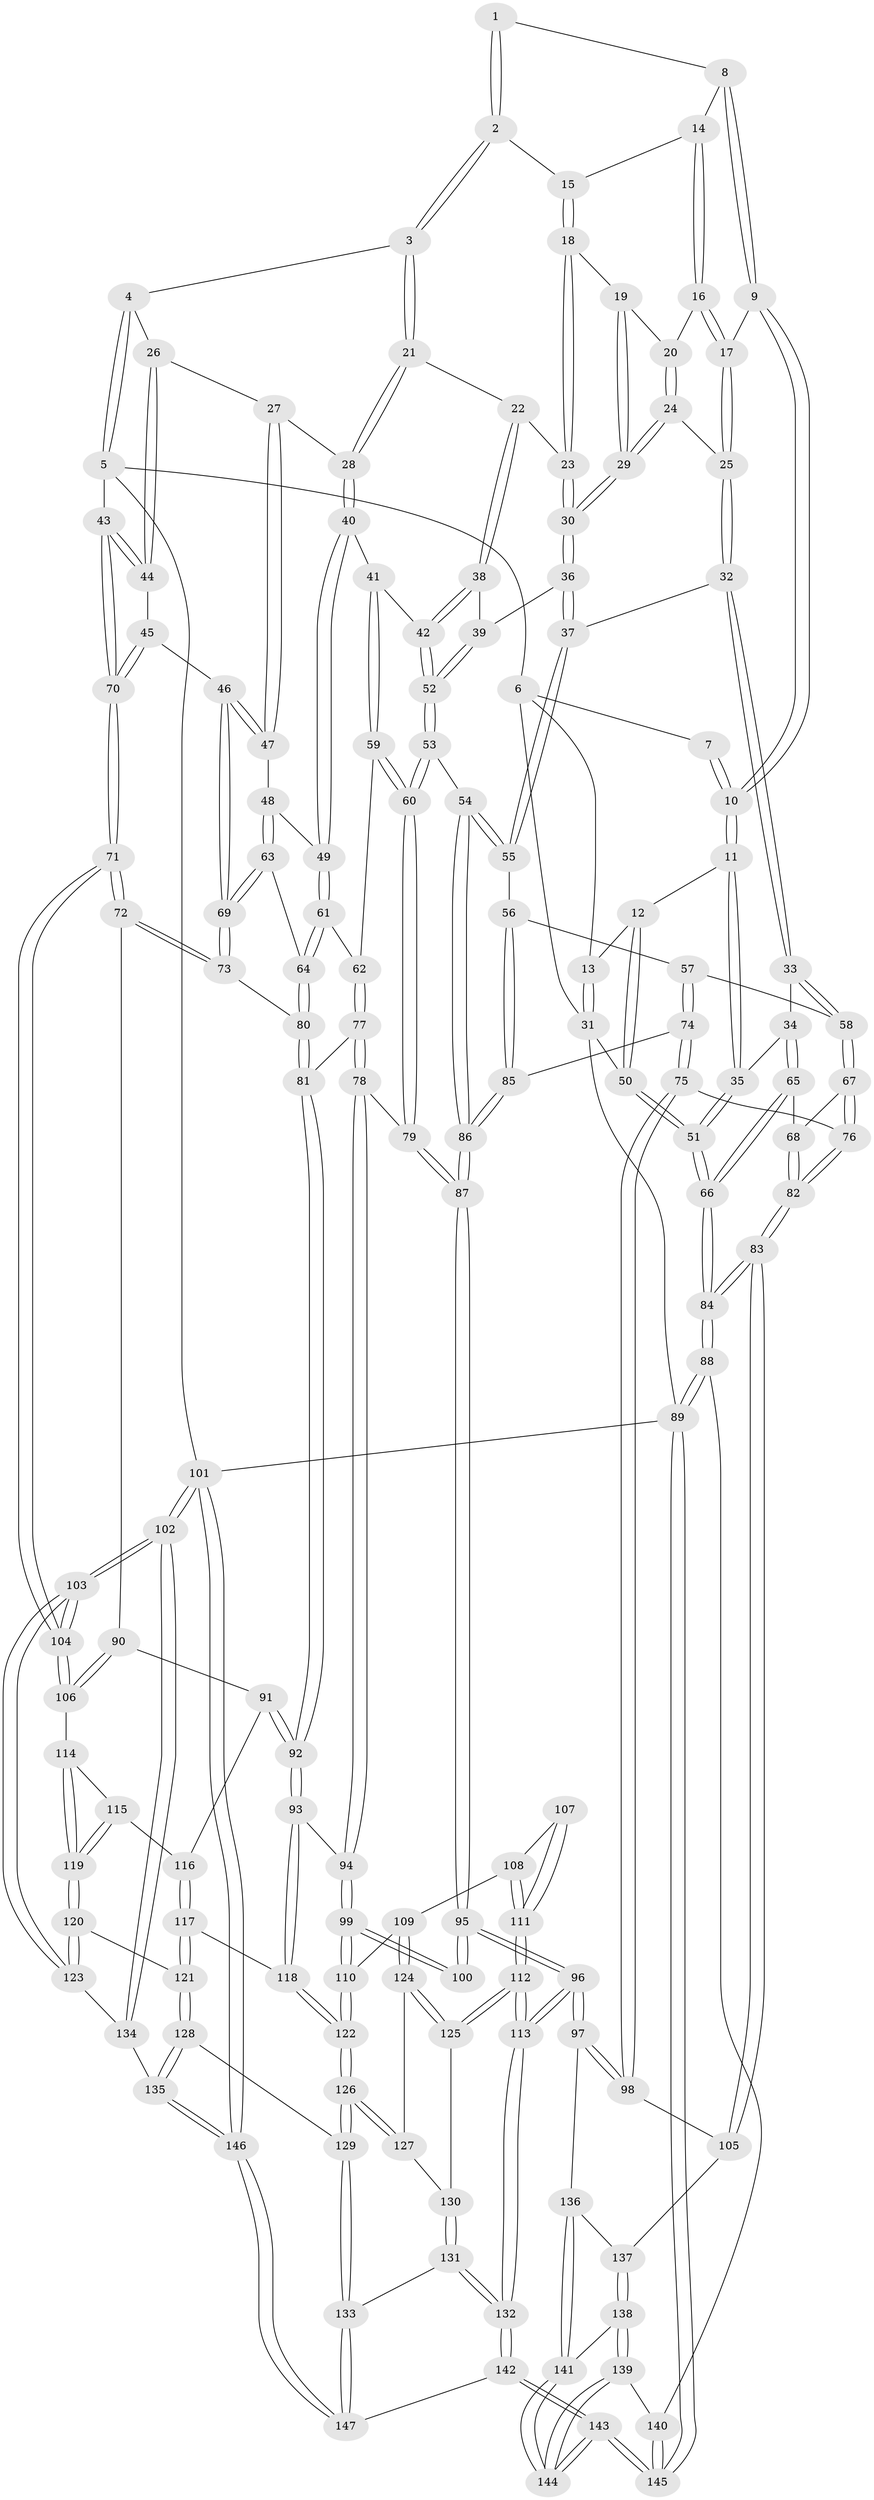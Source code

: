 // coarse degree distribution, {3: 0.10227272727272728, 5: 0.3522727272727273, 4: 0.4659090909090909, 6: 0.06818181818181818, 2: 0.011363636363636364}
// Generated by graph-tools (version 1.1) at 2025/24/03/03/25 07:24:40]
// undirected, 147 vertices, 364 edges
graph export_dot {
graph [start="1"]
  node [color=gray90,style=filled];
  1 [pos="+0.21707699192488444+0"];
  2 [pos="+0.5190436927182133+0"];
  3 [pos="+0.6923056970613549+0"];
  4 [pos="+0.9976199943152273+0"];
  5 [pos="+1+0"];
  6 [pos="+0.12901255205434004+0"];
  7 [pos="+0.17550723543686764+0"];
  8 [pos="+0.27909551159221946+0.06633728979740502"];
  9 [pos="+0.25786407886285256+0.11310866410073384"];
  10 [pos="+0.20108646538815425+0.1446930035171202"];
  11 [pos="+0.16439990539494417+0.18812997922259755"];
  12 [pos="+0.15475474843952705+0.1813701225771584"];
  13 [pos="+0.07842334250502163+0.08657188008536776"];
  14 [pos="+0.3802041134122503+0.05152567694271438"];
  15 [pos="+0.4801580758904901+0"];
  16 [pos="+0.3664238775926662+0.09449446760411352"];
  17 [pos="+0.322140383546517+0.13236362767312973"];
  18 [pos="+0.47662145351832275+0.09908999098140549"];
  19 [pos="+0.41837064840169563+0.1424139592153844"];
  20 [pos="+0.37392325484772254+0.10728125481169007"];
  21 [pos="+0.6741650072610081+0.1262440525917712"];
  22 [pos="+0.5090329638761935+0.1653795419918403"];
  23 [pos="+0.5017167532669234+0.15617819398261942"];
  24 [pos="+0.37929308972106074+0.16763927313190916"];
  25 [pos="+0.3375502187580478+0.16191020561596023"];
  26 [pos="+0.8710615869844264+0.17827242881610875"];
  27 [pos="+0.8347341786878182+0.20588059868136604"];
  28 [pos="+0.6895288290088896+0.18843999900938993"];
  29 [pos="+0.3986096909590127+0.1772889326004265"];
  30 [pos="+0.4054625130441955+0.19693690651144388"];
  31 [pos="+0+0.14950311729606452"];
  32 [pos="+0.29694068867026197+0.2587830278760972"];
  33 [pos="+0.19588640626877268+0.27582991081738206"];
  34 [pos="+0.1951450290560404+0.2753225778546184"];
  35 [pos="+0.17394384162574522+0.23059335605667736"];
  36 [pos="+0.4058510564723998+0.27543973873527716"];
  37 [pos="+0.4009121287515027+0.2786254831196255"];
  38 [pos="+0.51110399810689+0.23511656529378125"];
  39 [pos="+0.4071039772605364+0.2753867548418328"];
  40 [pos="+0.6604872414524153+0.26869871063180417"];
  41 [pos="+0.6115544986492311+0.29461451067932193"];
  42 [pos="+0.6091285855100899+0.29499305745200843"];
  43 [pos="+1+0.1322086656164279"];
  44 [pos="+0.9569304267816392+0.23667577157851696"];
  45 [pos="+0.9123043258098597+0.3548646400248457"];
  46 [pos="+0.8820639613905529+0.36382800444341723"];
  47 [pos="+0.8451793457282682+0.3346945004844899"];
  48 [pos="+0.7615071642855814+0.3351430102097514"];
  49 [pos="+0.7284829273813611+0.33032272889836933"];
  50 [pos="+0+0.22807231265671696"];
  51 [pos="+0+0.3249001179115692"];
  52 [pos="+0.533944701006293+0.37075320097969144"];
  53 [pos="+0.5037940446343976+0.4478408147024931"];
  54 [pos="+0.5032903065723559+0.4478335689397223"];
  55 [pos="+0.3880178664126341+0.42243530475019875"];
  56 [pos="+0.3708847113989714+0.43174196141695126"];
  57 [pos="+0.27211561888861363+0.4046460566153697"];
  58 [pos="+0.23700385489013842+0.3891968323653383"];
  59 [pos="+0.6404714684437902+0.4165601218839059"];
  60 [pos="+0.5500960265778225+0.4973754098237921"];
  61 [pos="+0.7118827609426102+0.4355126690894024"];
  62 [pos="+0.7004722397443615+0.44153277223438386"];
  63 [pos="+0.7809830495095053+0.4458513047350413"];
  64 [pos="+0.7571715653469067+0.4542500422185349"];
  65 [pos="+0.07724483446119106+0.36117325780449944"];
  66 [pos="+0+0.34739671147531476"];
  67 [pos="+0.1960420340811144+0.4568101324410969"];
  68 [pos="+0.09593371070632511+0.46256845515156536"];
  69 [pos="+0.8633432912123288+0.4374200666184985"];
  70 [pos="+1+0.4330488765509339"];
  71 [pos="+1+0.5918149638526231"];
  72 [pos="+0.9364334670728196+0.556040157972766"];
  73 [pos="+0.8770995141481909+0.4855813948976744"];
  74 [pos="+0.28103809423984816+0.5717819026714639"];
  75 [pos="+0.24928750410432973+0.5853157608848529"];
  76 [pos="+0.2103436834887988+0.5502814541328073"];
  77 [pos="+0.6641735658534025+0.5245289496888059"];
  78 [pos="+0.584759553356957+0.5515184033225027"];
  79 [pos="+0.5700216719212531+0.5418621125896859"];
  80 [pos="+0.7631596566536708+0.5420530032108203"];
  81 [pos="+0.7532098360064845+0.5588284541913057"];
  82 [pos="+0.0017809296675930005+0.5808810924136045"];
  83 [pos="+0+0.665114798293404"];
  84 [pos="+0+0.6683391154872053"];
  85 [pos="+0.34595795755908015+0.554984350671658"];
  86 [pos="+0.3926676027953639+0.5907249819362962"];
  87 [pos="+0.4256533193565949+0.6334803507813447"];
  88 [pos="+0+0.6896514200250423"];
  89 [pos="+0+1"];
  90 [pos="+0.8607669733724168+0.6187442493702412"];
  91 [pos="+0.7988297194856103+0.6483568660006546"];
  92 [pos="+0.7786702082960808+0.6466412617704355"];
  93 [pos="+0.7583857184007459+0.6615551882656256"];
  94 [pos="+0.6131801630855527+0.6387523246099164"];
  95 [pos="+0.4253726031090689+0.6504528277788653"];
  96 [pos="+0.3067129589076484+0.7986554960707397"];
  97 [pos="+0.29840873155107067+0.7970131955607257"];
  98 [pos="+0.23722662032469843+0.6533402024151242"];
  99 [pos="+0.5863992107480503+0.6998721236919832"];
  100 [pos="+0.4629315794071446+0.6757208902890678"];
  101 [pos="+1+1"];
  102 [pos="+1+1"];
  103 [pos="+1+0.7777847055617776"];
  104 [pos="+1+0.6759090780030719"];
  105 [pos="+0+0.6821020492509339"];
  106 [pos="+0.940804251060031+0.7271962726348388"];
  107 [pos="+0.4724975709810114+0.7070986449826382"];
  108 [pos="+0.5044890698604593+0.7794054375056618"];
  109 [pos="+0.565188255829583+0.7629020464248705"];
  110 [pos="+0.5900429724310144+0.7322031524942738"];
  111 [pos="+0.42769425981179804+0.8459228507464279"];
  112 [pos="+0.42100725630957997+0.8522548945501112"];
  113 [pos="+0.3896213523805403+0.873309294010883"];
  114 [pos="+0.9346335012255077+0.7304382577591931"];
  115 [pos="+0.8392714427295261+0.698622066907275"];
  116 [pos="+0.82253104201114+0.6824175886183053"];
  117 [pos="+0.8178329659443921+0.7931840667181039"];
  118 [pos="+0.7269204349579361+0.7690831820020347"];
  119 [pos="+0.8747340696204721+0.8050540519096901"];
  120 [pos="+0.8688935226576546+0.821117622783004"];
  121 [pos="+0.8639678088305665+0.8214322649775104"];
  122 [pos="+0.7009116763073426+0.7946426289185583"];
  123 [pos="+0.8864900353110998+0.8376256548363292"];
  124 [pos="+0.5666322879561082+0.7744517537169989"];
  125 [pos="+0.5443258971467722+0.8414211569435912"];
  126 [pos="+0.6952180651864812+0.8712286073180194"];
  127 [pos="+0.591656611829686+0.8308883090192175"];
  128 [pos="+0.763169488038608+0.9020732457131152"];
  129 [pos="+0.6986796596982904+0.892307939295373"];
  130 [pos="+0.5654530672895471+0.8642700318545431"];
  131 [pos="+0.5661005223736374+0.8744957701441124"];
  132 [pos="+0.44704864253628673+1"];
  133 [pos="+0.6971796418822693+0.8943433201027526"];
  134 [pos="+0.9072812176369593+0.9161910975411569"];
  135 [pos="+0.8424755594721811+0.9764831059429246"];
  136 [pos="+0.2755438359591808+0.8066213621158669"];
  137 [pos="+0.07116712273517149+0.769671117029299"];
  138 [pos="+0.11468799223343944+0.9089255171757381"];
  139 [pos="+0.103083649612144+0.930571816486937"];
  140 [pos="+0.022465375970344214+0.9037976832182818"];
  141 [pos="+0.23050932976693297+0.86756639564985"];
  142 [pos="+0.4686205736120793+1"];
  143 [pos="+0.14827643887433822+1"];
  144 [pos="+0.14875169255113763+1"];
  145 [pos="+0.02261884190729229+1"];
  146 [pos="+0.8396277084213278+1"];
  147 [pos="+0.5602021836732913+1"];
  1 -- 2;
  1 -- 2;
  1 -- 8;
  2 -- 3;
  2 -- 3;
  2 -- 15;
  3 -- 4;
  3 -- 21;
  3 -- 21;
  4 -- 5;
  4 -- 5;
  4 -- 26;
  5 -- 6;
  5 -- 43;
  5 -- 101;
  6 -- 7;
  6 -- 13;
  6 -- 31;
  7 -- 10;
  7 -- 10;
  8 -- 9;
  8 -- 9;
  8 -- 14;
  9 -- 10;
  9 -- 10;
  9 -- 17;
  10 -- 11;
  10 -- 11;
  11 -- 12;
  11 -- 35;
  11 -- 35;
  12 -- 13;
  12 -- 50;
  12 -- 50;
  13 -- 31;
  13 -- 31;
  14 -- 15;
  14 -- 16;
  14 -- 16;
  15 -- 18;
  15 -- 18;
  16 -- 17;
  16 -- 17;
  16 -- 20;
  17 -- 25;
  17 -- 25;
  18 -- 19;
  18 -- 23;
  18 -- 23;
  19 -- 20;
  19 -- 29;
  19 -- 29;
  20 -- 24;
  20 -- 24;
  21 -- 22;
  21 -- 28;
  21 -- 28;
  22 -- 23;
  22 -- 38;
  22 -- 38;
  23 -- 30;
  23 -- 30;
  24 -- 25;
  24 -- 29;
  24 -- 29;
  25 -- 32;
  25 -- 32;
  26 -- 27;
  26 -- 44;
  26 -- 44;
  27 -- 28;
  27 -- 47;
  27 -- 47;
  28 -- 40;
  28 -- 40;
  29 -- 30;
  29 -- 30;
  30 -- 36;
  30 -- 36;
  31 -- 50;
  31 -- 89;
  32 -- 33;
  32 -- 33;
  32 -- 37;
  33 -- 34;
  33 -- 58;
  33 -- 58;
  34 -- 35;
  34 -- 65;
  34 -- 65;
  35 -- 51;
  35 -- 51;
  36 -- 37;
  36 -- 37;
  36 -- 39;
  37 -- 55;
  37 -- 55;
  38 -- 39;
  38 -- 42;
  38 -- 42;
  39 -- 52;
  39 -- 52;
  40 -- 41;
  40 -- 49;
  40 -- 49;
  41 -- 42;
  41 -- 59;
  41 -- 59;
  42 -- 52;
  42 -- 52;
  43 -- 44;
  43 -- 44;
  43 -- 70;
  43 -- 70;
  44 -- 45;
  45 -- 46;
  45 -- 70;
  45 -- 70;
  46 -- 47;
  46 -- 47;
  46 -- 69;
  46 -- 69;
  47 -- 48;
  48 -- 49;
  48 -- 63;
  48 -- 63;
  49 -- 61;
  49 -- 61;
  50 -- 51;
  50 -- 51;
  51 -- 66;
  51 -- 66;
  52 -- 53;
  52 -- 53;
  53 -- 54;
  53 -- 60;
  53 -- 60;
  54 -- 55;
  54 -- 55;
  54 -- 86;
  54 -- 86;
  55 -- 56;
  56 -- 57;
  56 -- 85;
  56 -- 85;
  57 -- 58;
  57 -- 74;
  57 -- 74;
  58 -- 67;
  58 -- 67;
  59 -- 60;
  59 -- 60;
  59 -- 62;
  60 -- 79;
  60 -- 79;
  61 -- 62;
  61 -- 64;
  61 -- 64;
  62 -- 77;
  62 -- 77;
  63 -- 64;
  63 -- 69;
  63 -- 69;
  64 -- 80;
  64 -- 80;
  65 -- 66;
  65 -- 66;
  65 -- 68;
  66 -- 84;
  66 -- 84;
  67 -- 68;
  67 -- 76;
  67 -- 76;
  68 -- 82;
  68 -- 82;
  69 -- 73;
  69 -- 73;
  70 -- 71;
  70 -- 71;
  71 -- 72;
  71 -- 72;
  71 -- 104;
  71 -- 104;
  72 -- 73;
  72 -- 73;
  72 -- 90;
  73 -- 80;
  74 -- 75;
  74 -- 75;
  74 -- 85;
  75 -- 76;
  75 -- 98;
  75 -- 98;
  76 -- 82;
  76 -- 82;
  77 -- 78;
  77 -- 78;
  77 -- 81;
  78 -- 79;
  78 -- 94;
  78 -- 94;
  79 -- 87;
  79 -- 87;
  80 -- 81;
  80 -- 81;
  81 -- 92;
  81 -- 92;
  82 -- 83;
  82 -- 83;
  83 -- 84;
  83 -- 84;
  83 -- 105;
  83 -- 105;
  84 -- 88;
  84 -- 88;
  85 -- 86;
  85 -- 86;
  86 -- 87;
  86 -- 87;
  87 -- 95;
  87 -- 95;
  88 -- 89;
  88 -- 89;
  88 -- 140;
  89 -- 145;
  89 -- 145;
  89 -- 101;
  90 -- 91;
  90 -- 106;
  90 -- 106;
  91 -- 92;
  91 -- 92;
  91 -- 116;
  92 -- 93;
  92 -- 93;
  93 -- 94;
  93 -- 118;
  93 -- 118;
  94 -- 99;
  94 -- 99;
  95 -- 96;
  95 -- 96;
  95 -- 100;
  95 -- 100;
  96 -- 97;
  96 -- 97;
  96 -- 113;
  96 -- 113;
  97 -- 98;
  97 -- 98;
  97 -- 136;
  98 -- 105;
  99 -- 100;
  99 -- 100;
  99 -- 110;
  99 -- 110;
  101 -- 102;
  101 -- 102;
  101 -- 146;
  101 -- 146;
  102 -- 103;
  102 -- 103;
  102 -- 134;
  102 -- 134;
  103 -- 104;
  103 -- 104;
  103 -- 123;
  103 -- 123;
  104 -- 106;
  104 -- 106;
  105 -- 137;
  106 -- 114;
  107 -- 108;
  107 -- 111;
  107 -- 111;
  108 -- 109;
  108 -- 111;
  108 -- 111;
  109 -- 110;
  109 -- 124;
  109 -- 124;
  110 -- 122;
  110 -- 122;
  111 -- 112;
  111 -- 112;
  112 -- 113;
  112 -- 113;
  112 -- 125;
  112 -- 125;
  113 -- 132;
  113 -- 132;
  114 -- 115;
  114 -- 119;
  114 -- 119;
  115 -- 116;
  115 -- 119;
  115 -- 119;
  116 -- 117;
  116 -- 117;
  117 -- 118;
  117 -- 121;
  117 -- 121;
  118 -- 122;
  118 -- 122;
  119 -- 120;
  119 -- 120;
  120 -- 121;
  120 -- 123;
  120 -- 123;
  121 -- 128;
  121 -- 128;
  122 -- 126;
  122 -- 126;
  123 -- 134;
  124 -- 125;
  124 -- 125;
  124 -- 127;
  125 -- 130;
  126 -- 127;
  126 -- 127;
  126 -- 129;
  126 -- 129;
  127 -- 130;
  128 -- 129;
  128 -- 135;
  128 -- 135;
  129 -- 133;
  129 -- 133;
  130 -- 131;
  130 -- 131;
  131 -- 132;
  131 -- 132;
  131 -- 133;
  132 -- 142;
  132 -- 142;
  133 -- 147;
  133 -- 147;
  134 -- 135;
  135 -- 146;
  135 -- 146;
  136 -- 137;
  136 -- 141;
  136 -- 141;
  137 -- 138;
  137 -- 138;
  138 -- 139;
  138 -- 139;
  138 -- 141;
  139 -- 140;
  139 -- 144;
  139 -- 144;
  140 -- 145;
  140 -- 145;
  141 -- 144;
  141 -- 144;
  142 -- 143;
  142 -- 143;
  142 -- 147;
  143 -- 144;
  143 -- 144;
  143 -- 145;
  143 -- 145;
  146 -- 147;
  146 -- 147;
}
